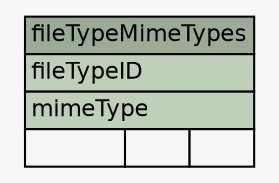 // dot 2.34.0 on Linux 3.11.6-1-ARCH
// SchemaSpy rev 590
digraph "fileTypeMimeTypes" {
  graph [
    rankdir="RL"
    bgcolor="#f7f7f7"
    nodesep="0.18"
    ranksep="0.46"
    fontname="Helvetica"
    fontsize="11"
  ];
  node [
    fontname="Helvetica"
    fontsize="11"
    shape="plaintext"
  ];
  edge [
    arrowsize="0.8"
  ];
  "fileTypeMimeTypes" [
    label=<
    <TABLE BORDER="0" CELLBORDER="1" CELLSPACING="0" BGCOLOR="#ffffff">
      <TR><TD COLSPAN="3" BGCOLOR="#9bab96" ALIGN="CENTER">fileTypeMimeTypes</TD></TR>
      <TR><TD PORT="fileTypeID" COLSPAN="3" BGCOLOR="#bed1b8" ALIGN="LEFT">fileTypeID</TD></TR>
      <TR><TD PORT="mimeType" COLSPAN="3" BGCOLOR="#bed1b8" ALIGN="LEFT">mimeType</TD></TR>
      <TR><TD ALIGN="LEFT" BGCOLOR="#f7f7f7">  </TD><TD ALIGN="RIGHT" BGCOLOR="#f7f7f7">  </TD><TD ALIGN="RIGHT" BGCOLOR="#f7f7f7">  </TD></TR>
    </TABLE>>
    URL="tables/fileTypeMimeTypes.html"
    tooltip="fileTypeMimeTypes"
  ];
}
